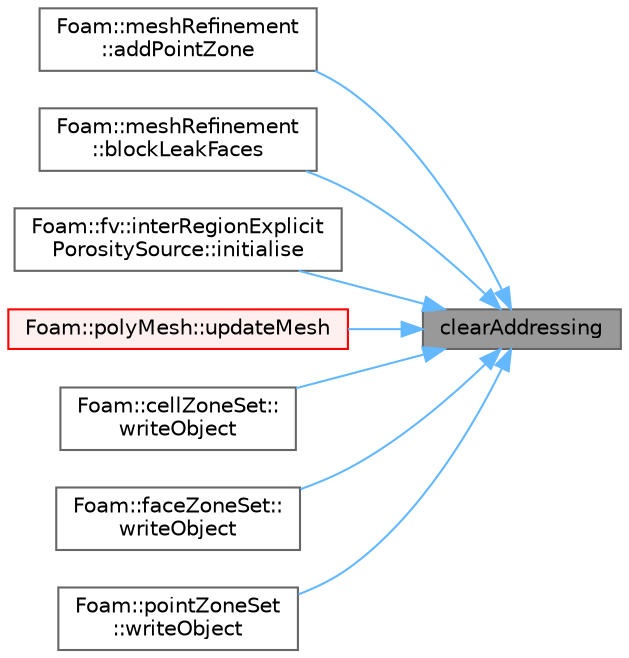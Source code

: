 digraph "clearAddressing"
{
 // LATEX_PDF_SIZE
  bgcolor="transparent";
  edge [fontname=Helvetica,fontsize=10,labelfontname=Helvetica,labelfontsize=10];
  node [fontname=Helvetica,fontsize=10,shape=box,height=0.2,width=0.4];
  rankdir="RL";
  Node1 [id="Node000001",label="clearAddressing",height=0.2,width=0.4,color="gray40", fillcolor="grey60", style="filled", fontcolor="black",tooltip=" "];
  Node1 -> Node2 [id="edge1_Node000001_Node000002",dir="back",color="steelblue1",style="solid",tooltip=" "];
  Node2 [id="Node000002",label="Foam::meshRefinement\l::addPointZone",height=0.2,width=0.4,color="grey40", fillcolor="white", style="filled",URL="$classFoam_1_1meshRefinement.html#ab82f45d6343815e1ae7fd42eac83af88",tooltip=" "];
  Node1 -> Node3 [id="edge2_Node000001_Node000003",dir="back",color="steelblue1",style="solid",tooltip=" "];
  Node3 [id="Node000003",label="Foam::meshRefinement\l::blockLeakFaces",height=0.2,width=0.4,color="grey40", fillcolor="white", style="filled",URL="$classFoam_1_1meshRefinement.html#a2ecd8ad54220550e0706c221e668f189",tooltip=" "];
  Node1 -> Node4 [id="edge3_Node000001_Node000004",dir="back",color="steelblue1",style="solid",tooltip=" "];
  Node4 [id="Node000004",label="Foam::fv::interRegionExplicit\lPorositySource::initialise",height=0.2,width=0.4,color="grey40", fillcolor="white", style="filled",URL="$classFoam_1_1fv_1_1interRegionExplicitPorositySource.html#a18abf8b19283101238a77c9e6865b673",tooltip=" "];
  Node1 -> Node5 [id="edge4_Node000001_Node000005",dir="back",color="steelblue1",style="solid",tooltip=" "];
  Node5 [id="Node000005",label="Foam::polyMesh::updateMesh",height=0.2,width=0.4,color="red", fillcolor="#FFF0F0", style="filled",URL="$classFoam_1_1polyMesh.html#a9c8cde0b192708d622d874f8cc2df66d",tooltip=" "];
  Node1 -> Node11 [id="edge5_Node000001_Node000011",dir="back",color="steelblue1",style="solid",tooltip=" "];
  Node11 [id="Node000011",label="Foam::cellZoneSet::\lwriteObject",height=0.2,width=0.4,color="grey40", fillcolor="white", style="filled",URL="$classFoam_1_1cellZoneSet.html#a082ebf89bb059ba2339eb48158b814a7",tooltip=" "];
  Node1 -> Node12 [id="edge6_Node000001_Node000012",dir="back",color="steelblue1",style="solid",tooltip=" "];
  Node12 [id="Node000012",label="Foam::faceZoneSet::\lwriteObject",height=0.2,width=0.4,color="grey40", fillcolor="white", style="filled",URL="$classFoam_1_1faceZoneSet.html#a082ebf89bb059ba2339eb48158b814a7",tooltip=" "];
  Node1 -> Node13 [id="edge7_Node000001_Node000013",dir="back",color="steelblue1",style="solid",tooltip=" "];
  Node13 [id="Node000013",label="Foam::pointZoneSet\l::writeObject",height=0.2,width=0.4,color="grey40", fillcolor="white", style="filled",URL="$classFoam_1_1pointZoneSet.html#a082ebf89bb059ba2339eb48158b814a7",tooltip=" "];
}
